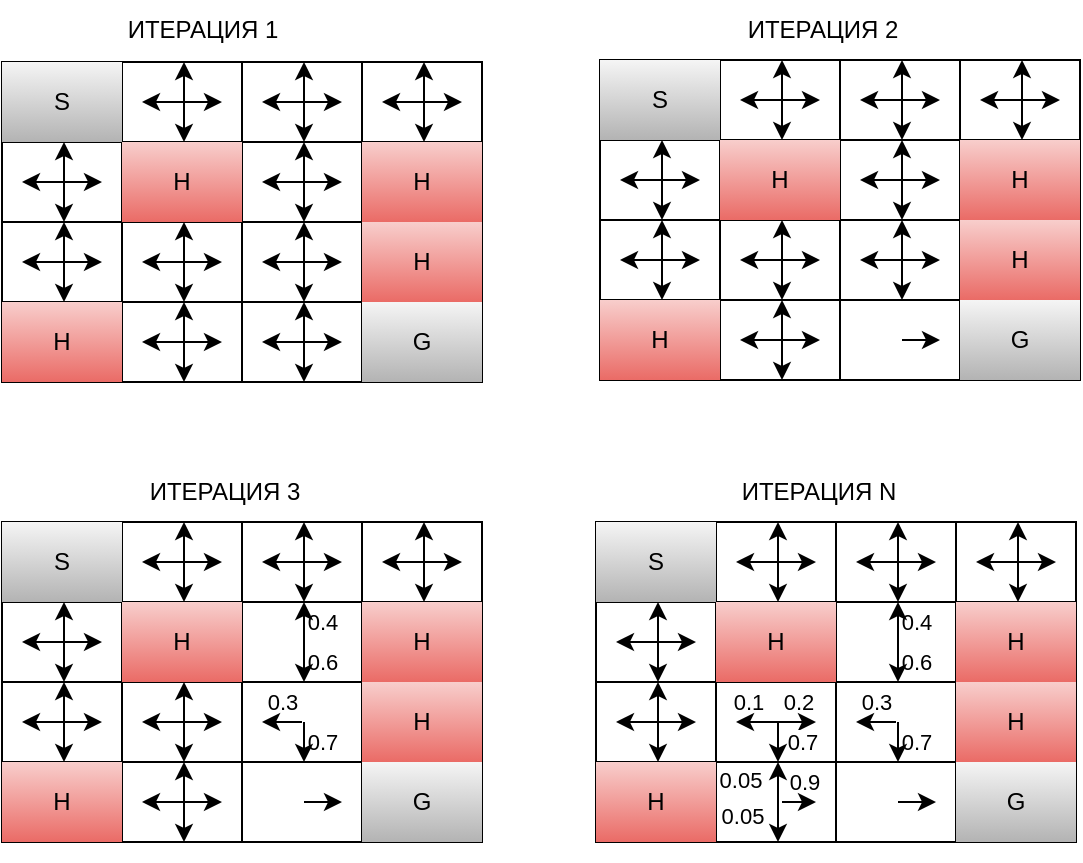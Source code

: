 <mxfile version="20.8.20" type="device"><diagram name="Страница-1" id="Ys_QMvTh0qUOgpobJpsL"><mxGraphModel dx="1050" dy="580" grid="1" gridSize="10" guides="1" tooltips="1" connect="1" arrows="1" fold="1" page="1" pageScale="1" pageWidth="827" pageHeight="1169" math="0" shadow="0"><root><mxCell id="0"/><mxCell id="1" parent="0"/><mxCell id="lRWbVDhK3gsA14diEViZ-121" value="" style="shape=table;startSize=0;container=1;collapsible=0;childLayout=tableLayout;" parent="1" vertex="1"><mxGeometry x="100" y="50" width="240" height="160" as="geometry"/></mxCell><mxCell id="lRWbVDhK3gsA14diEViZ-122" value="" style="shape=tableRow;horizontal=0;startSize=0;swimlaneHead=0;swimlaneBody=0;strokeColor=inherit;top=0;left=0;bottom=0;right=0;collapsible=0;dropTarget=0;fillColor=none;points=[[0,0.5],[1,0.5]];portConstraint=eastwest;" parent="lRWbVDhK3gsA14diEViZ-121" vertex="1"><mxGeometry width="240" height="40" as="geometry"/></mxCell><mxCell id="lRWbVDhK3gsA14diEViZ-123" value="S" style="shape=partialRectangle;html=1;whiteSpace=wrap;connectable=0;strokeColor=#666666;overflow=hidden;fillColor=#f5f5f5;top=0;left=0;bottom=0;right=0;pointerEvents=1;gradientColor=#b3b3b3;" parent="lRWbVDhK3gsA14diEViZ-122" vertex="1"><mxGeometry width="60" height="40" as="geometry"><mxRectangle width="60" height="40" as="alternateBounds"/></mxGeometry></mxCell><mxCell id="lRWbVDhK3gsA14diEViZ-124" value="" style="shape=partialRectangle;html=1;whiteSpace=wrap;connectable=0;strokeColor=inherit;overflow=hidden;fillColor=none;top=0;left=0;bottom=0;right=0;pointerEvents=1;" parent="lRWbVDhK3gsA14diEViZ-122" vertex="1"><mxGeometry x="60" width="60" height="40" as="geometry"><mxRectangle width="60" height="40" as="alternateBounds"/></mxGeometry></mxCell><mxCell id="lRWbVDhK3gsA14diEViZ-125" value="" style="shape=partialRectangle;html=1;whiteSpace=wrap;connectable=0;strokeColor=inherit;overflow=hidden;fillColor=none;top=0;left=0;bottom=0;right=0;pointerEvents=1;" parent="lRWbVDhK3gsA14diEViZ-122" vertex="1"><mxGeometry x="120" width="60" height="40" as="geometry"><mxRectangle width="60" height="40" as="alternateBounds"/></mxGeometry></mxCell><mxCell id="lRWbVDhK3gsA14diEViZ-126" value="" style="shape=partialRectangle;html=1;whiteSpace=wrap;connectable=0;strokeColor=inherit;overflow=hidden;fillColor=none;top=0;left=0;bottom=0;right=0;pointerEvents=1;" parent="lRWbVDhK3gsA14diEViZ-122" vertex="1"><mxGeometry x="180" width="60" height="40" as="geometry"><mxRectangle width="60" height="40" as="alternateBounds"/></mxGeometry></mxCell><mxCell id="lRWbVDhK3gsA14diEViZ-127" value="" style="shape=tableRow;horizontal=0;startSize=0;swimlaneHead=0;swimlaneBody=0;strokeColor=inherit;top=0;left=0;bottom=0;right=0;collapsible=0;dropTarget=0;fillColor=none;points=[[0,0.5],[1,0.5]];portConstraint=eastwest;" parent="lRWbVDhK3gsA14diEViZ-121" vertex="1"><mxGeometry y="40" width="240" height="40" as="geometry"/></mxCell><mxCell id="lRWbVDhK3gsA14diEViZ-128" value="" style="shape=partialRectangle;html=1;whiteSpace=wrap;connectable=0;strokeColor=inherit;overflow=hidden;fillColor=none;top=0;left=0;bottom=0;right=0;pointerEvents=1;" parent="lRWbVDhK3gsA14diEViZ-127" vertex="1"><mxGeometry width="60" height="40" as="geometry"><mxRectangle width="60" height="40" as="alternateBounds"/></mxGeometry></mxCell><mxCell id="lRWbVDhK3gsA14diEViZ-129" value="H" style="shape=partialRectangle;html=1;whiteSpace=wrap;connectable=0;strokeColor=#b85450;overflow=hidden;fillColor=#f8cecc;top=0;left=0;bottom=0;right=0;pointerEvents=1;gradientColor=#ea6b66;" parent="lRWbVDhK3gsA14diEViZ-127" vertex="1"><mxGeometry x="60" width="60" height="40" as="geometry"><mxRectangle width="60" height="40" as="alternateBounds"/></mxGeometry></mxCell><mxCell id="lRWbVDhK3gsA14diEViZ-130" value="" style="shape=partialRectangle;html=1;whiteSpace=wrap;connectable=0;strokeColor=inherit;overflow=hidden;fillColor=none;top=0;left=0;bottom=0;right=0;pointerEvents=1;" parent="lRWbVDhK3gsA14diEViZ-127" vertex="1"><mxGeometry x="120" width="60" height="40" as="geometry"><mxRectangle width="60" height="40" as="alternateBounds"/></mxGeometry></mxCell><mxCell id="lRWbVDhK3gsA14diEViZ-131" value="H" style="shape=partialRectangle;html=1;whiteSpace=wrap;connectable=0;strokeColor=#b85450;overflow=hidden;fillColor=#f8cecc;top=0;left=0;bottom=0;right=0;pointerEvents=1;gradientColor=#ea6b66;" parent="lRWbVDhK3gsA14diEViZ-127" vertex="1"><mxGeometry x="180" width="60" height="40" as="geometry"><mxRectangle width="60" height="40" as="alternateBounds"/></mxGeometry></mxCell><mxCell id="lRWbVDhK3gsA14diEViZ-132" value="" style="shape=tableRow;horizontal=0;startSize=0;swimlaneHead=0;swimlaneBody=0;strokeColor=inherit;top=0;left=0;bottom=0;right=0;collapsible=0;dropTarget=0;fillColor=none;points=[[0,0.5],[1,0.5]];portConstraint=eastwest;" parent="lRWbVDhK3gsA14diEViZ-121" vertex="1"><mxGeometry y="80" width="240" height="40" as="geometry"/></mxCell><mxCell id="lRWbVDhK3gsA14diEViZ-133" value="" style="shape=partialRectangle;html=1;whiteSpace=wrap;connectable=0;strokeColor=inherit;overflow=hidden;fillColor=none;top=0;left=0;bottom=0;right=0;pointerEvents=1;" parent="lRWbVDhK3gsA14diEViZ-132" vertex="1"><mxGeometry width="60" height="40" as="geometry"><mxRectangle width="60" height="40" as="alternateBounds"/></mxGeometry></mxCell><mxCell id="lRWbVDhK3gsA14diEViZ-134" value="" style="shape=partialRectangle;html=1;whiteSpace=wrap;connectable=0;strokeColor=inherit;overflow=hidden;fillColor=none;top=0;left=0;bottom=0;right=0;pointerEvents=1;" parent="lRWbVDhK3gsA14diEViZ-132" vertex="1"><mxGeometry x="60" width="60" height="40" as="geometry"><mxRectangle width="60" height="40" as="alternateBounds"/></mxGeometry></mxCell><mxCell id="lRWbVDhK3gsA14diEViZ-135" value="" style="shape=partialRectangle;html=1;whiteSpace=wrap;connectable=0;strokeColor=inherit;overflow=hidden;fillColor=none;top=0;left=0;bottom=0;right=0;pointerEvents=1;" parent="lRWbVDhK3gsA14diEViZ-132" vertex="1"><mxGeometry x="120" width="60" height="40" as="geometry"><mxRectangle width="60" height="40" as="alternateBounds"/></mxGeometry></mxCell><mxCell id="lRWbVDhK3gsA14diEViZ-136" value="H" style="shape=partialRectangle;html=1;whiteSpace=wrap;connectable=0;strokeColor=#b85450;overflow=hidden;fillColor=#f8cecc;top=0;left=0;bottom=0;right=0;pointerEvents=1;gradientColor=#ea6b66;" parent="lRWbVDhK3gsA14diEViZ-132" vertex="1"><mxGeometry x="180" width="60" height="40" as="geometry"><mxRectangle width="60" height="40" as="alternateBounds"/></mxGeometry></mxCell><mxCell id="lRWbVDhK3gsA14diEViZ-137" value="" style="shape=tableRow;horizontal=0;startSize=0;swimlaneHead=0;swimlaneBody=0;strokeColor=inherit;top=0;left=0;bottom=0;right=0;collapsible=0;dropTarget=0;fillColor=none;points=[[0,0.5],[1,0.5]];portConstraint=eastwest;" parent="lRWbVDhK3gsA14diEViZ-121" vertex="1"><mxGeometry y="120" width="240" height="40" as="geometry"/></mxCell><mxCell id="lRWbVDhK3gsA14diEViZ-138" value="H" style="shape=partialRectangle;html=1;whiteSpace=wrap;connectable=0;strokeColor=#b85450;overflow=hidden;fillColor=#f8cecc;top=0;left=0;bottom=0;right=0;pointerEvents=1;gradientColor=#ea6b66;" parent="lRWbVDhK3gsA14diEViZ-137" vertex="1"><mxGeometry width="60" height="40" as="geometry"><mxRectangle width="60" height="40" as="alternateBounds"/></mxGeometry></mxCell><mxCell id="lRWbVDhK3gsA14diEViZ-139" value="" style="shape=partialRectangle;html=1;whiteSpace=wrap;connectable=0;strokeColor=inherit;overflow=hidden;fillColor=none;top=0;left=0;bottom=0;right=0;pointerEvents=1;" parent="lRWbVDhK3gsA14diEViZ-137" vertex="1"><mxGeometry x="60" width="60" height="40" as="geometry"><mxRectangle width="60" height="40" as="alternateBounds"/></mxGeometry></mxCell><mxCell id="lRWbVDhK3gsA14diEViZ-140" value="" style="shape=partialRectangle;html=1;whiteSpace=wrap;connectable=0;strokeColor=inherit;overflow=hidden;fillColor=none;top=0;left=0;bottom=0;right=0;pointerEvents=1;" parent="lRWbVDhK3gsA14diEViZ-137" vertex="1"><mxGeometry x="120" width="60" height="40" as="geometry"><mxRectangle width="60" height="40" as="alternateBounds"/></mxGeometry></mxCell><mxCell id="lRWbVDhK3gsA14diEViZ-141" value="G" style="shape=partialRectangle;html=1;whiteSpace=wrap;connectable=0;strokeColor=#666666;overflow=hidden;fillColor=#f5f5f5;top=0;left=0;bottom=0;right=0;pointerEvents=1;gradientColor=#b3b3b3;" parent="lRWbVDhK3gsA14diEViZ-137" vertex="1"><mxGeometry x="180" width="60" height="40" as="geometry"><mxRectangle width="60" height="40" as="alternateBounds"/></mxGeometry></mxCell><mxCell id="lRWbVDhK3gsA14diEViZ-144" value="" style="group" parent="1" vertex="1" connectable="0"><mxGeometry x="170" y="50" width="40" height="40" as="geometry"/></mxCell><mxCell id="lRWbVDhK3gsA14diEViZ-142" value="" style="endArrow=classic;startArrow=classic;html=1;rounded=0;" parent="lRWbVDhK3gsA14diEViZ-144" edge="1"><mxGeometry width="50" height="50" relative="1" as="geometry"><mxPoint x="40" y="20" as="sourcePoint"/><mxPoint y="20" as="targetPoint"/></mxGeometry></mxCell><mxCell id="lRWbVDhK3gsA14diEViZ-143" value="" style="endArrow=classic;startArrow=classic;html=1;rounded=0;" parent="lRWbVDhK3gsA14diEViZ-144" edge="1"><mxGeometry width="50" height="50" relative="1" as="geometry"><mxPoint x="21" y="40" as="sourcePoint"/><mxPoint x="21" as="targetPoint"/></mxGeometry></mxCell><mxCell id="lRWbVDhK3gsA14diEViZ-145" value="" style="group" parent="1" vertex="1" connectable="0"><mxGeometry x="230" y="50" width="40" height="40" as="geometry"/></mxCell><mxCell id="lRWbVDhK3gsA14diEViZ-146" value="" style="endArrow=classic;startArrow=classic;html=1;rounded=0;" parent="lRWbVDhK3gsA14diEViZ-145" edge="1"><mxGeometry width="50" height="50" relative="1" as="geometry"><mxPoint x="40" y="20" as="sourcePoint"/><mxPoint y="20" as="targetPoint"/></mxGeometry></mxCell><mxCell id="lRWbVDhK3gsA14diEViZ-147" value="" style="endArrow=classic;startArrow=classic;html=1;rounded=0;" parent="lRWbVDhK3gsA14diEViZ-145" edge="1"><mxGeometry width="50" height="50" relative="1" as="geometry"><mxPoint x="21" y="40" as="sourcePoint"/><mxPoint x="21" as="targetPoint"/></mxGeometry></mxCell><mxCell id="lRWbVDhK3gsA14diEViZ-148" value="" style="group" parent="1" vertex="1" connectable="0"><mxGeometry x="290" y="50" width="40" height="40" as="geometry"/></mxCell><mxCell id="lRWbVDhK3gsA14diEViZ-149" value="" style="endArrow=classic;startArrow=classic;html=1;rounded=0;" parent="lRWbVDhK3gsA14diEViZ-148" edge="1"><mxGeometry width="50" height="50" relative="1" as="geometry"><mxPoint x="40" y="20" as="sourcePoint"/><mxPoint y="20" as="targetPoint"/></mxGeometry></mxCell><mxCell id="lRWbVDhK3gsA14diEViZ-150" value="" style="endArrow=classic;startArrow=classic;html=1;rounded=0;" parent="lRWbVDhK3gsA14diEViZ-148" edge="1"><mxGeometry width="50" height="50" relative="1" as="geometry"><mxPoint x="21" y="40" as="sourcePoint"/><mxPoint x="21" as="targetPoint"/></mxGeometry></mxCell><mxCell id="lRWbVDhK3gsA14diEViZ-151" value="" style="group" parent="1" vertex="1" connectable="0"><mxGeometry x="230" y="90" width="40" height="40" as="geometry"/></mxCell><mxCell id="lRWbVDhK3gsA14diEViZ-152" value="" style="endArrow=classic;startArrow=classic;html=1;rounded=0;" parent="lRWbVDhK3gsA14diEViZ-151" edge="1"><mxGeometry width="50" height="50" relative="1" as="geometry"><mxPoint x="40" y="20" as="sourcePoint"/><mxPoint y="20" as="targetPoint"/></mxGeometry></mxCell><mxCell id="lRWbVDhK3gsA14diEViZ-153" value="" style="endArrow=classic;startArrow=classic;html=1;rounded=0;" parent="lRWbVDhK3gsA14diEViZ-151" edge="1"><mxGeometry width="50" height="50" relative="1" as="geometry"><mxPoint x="21" y="40" as="sourcePoint"/><mxPoint x="21" as="targetPoint"/></mxGeometry></mxCell><mxCell id="lRWbVDhK3gsA14diEViZ-154" value="" style="group" parent="1" vertex="1" connectable="0"><mxGeometry x="230" y="130" width="40" height="40" as="geometry"/></mxCell><mxCell id="lRWbVDhK3gsA14diEViZ-155" value="" style="endArrow=classic;startArrow=classic;html=1;rounded=0;" parent="lRWbVDhK3gsA14diEViZ-154" edge="1"><mxGeometry width="50" height="50" relative="1" as="geometry"><mxPoint x="40" y="20" as="sourcePoint"/><mxPoint y="20" as="targetPoint"/></mxGeometry></mxCell><mxCell id="lRWbVDhK3gsA14diEViZ-156" value="" style="endArrow=classic;startArrow=classic;html=1;rounded=0;" parent="lRWbVDhK3gsA14diEViZ-154" edge="1"><mxGeometry width="50" height="50" relative="1" as="geometry"><mxPoint x="21" y="40" as="sourcePoint"/><mxPoint x="21" as="targetPoint"/></mxGeometry></mxCell><mxCell id="lRWbVDhK3gsA14diEViZ-157" value="" style="group" parent="1" vertex="1" connectable="0"><mxGeometry x="170" y="130" width="40" height="40" as="geometry"/></mxCell><mxCell id="lRWbVDhK3gsA14diEViZ-158" value="" style="endArrow=classic;startArrow=classic;html=1;rounded=0;" parent="lRWbVDhK3gsA14diEViZ-157" edge="1"><mxGeometry width="50" height="50" relative="1" as="geometry"><mxPoint x="40" y="20" as="sourcePoint"/><mxPoint y="20" as="targetPoint"/></mxGeometry></mxCell><mxCell id="lRWbVDhK3gsA14diEViZ-159" value="" style="endArrow=classic;startArrow=classic;html=1;rounded=0;" parent="lRWbVDhK3gsA14diEViZ-157" edge="1"><mxGeometry width="50" height="50" relative="1" as="geometry"><mxPoint x="21" y="40" as="sourcePoint"/><mxPoint x="21" as="targetPoint"/></mxGeometry></mxCell><mxCell id="lRWbVDhK3gsA14diEViZ-160" value="" style="group" parent="1" vertex="1" connectable="0"><mxGeometry x="110" y="90" width="40" height="40" as="geometry"/></mxCell><mxCell id="lRWbVDhK3gsA14diEViZ-161" value="" style="endArrow=classic;startArrow=classic;html=1;rounded=0;" parent="lRWbVDhK3gsA14diEViZ-160" edge="1"><mxGeometry width="50" height="50" relative="1" as="geometry"><mxPoint x="40" y="20" as="sourcePoint"/><mxPoint y="20" as="targetPoint"/></mxGeometry></mxCell><mxCell id="lRWbVDhK3gsA14diEViZ-162" value="" style="endArrow=classic;startArrow=classic;html=1;rounded=0;" parent="lRWbVDhK3gsA14diEViZ-160" edge="1"><mxGeometry width="50" height="50" relative="1" as="geometry"><mxPoint x="21" y="40" as="sourcePoint"/><mxPoint x="21" as="targetPoint"/></mxGeometry></mxCell><mxCell id="lRWbVDhK3gsA14diEViZ-163" value="" style="group" parent="1" vertex="1" connectable="0"><mxGeometry x="110" y="130" width="40" height="40" as="geometry"/></mxCell><mxCell id="lRWbVDhK3gsA14diEViZ-164" value="" style="endArrow=classic;startArrow=classic;html=1;rounded=0;" parent="lRWbVDhK3gsA14diEViZ-163" edge="1"><mxGeometry width="50" height="50" relative="1" as="geometry"><mxPoint x="40" y="20" as="sourcePoint"/><mxPoint y="20" as="targetPoint"/></mxGeometry></mxCell><mxCell id="lRWbVDhK3gsA14diEViZ-165" value="" style="endArrow=classic;startArrow=classic;html=1;rounded=0;" parent="lRWbVDhK3gsA14diEViZ-163" edge="1"><mxGeometry width="50" height="50" relative="1" as="geometry"><mxPoint x="21" y="40" as="sourcePoint"/><mxPoint x="21" as="targetPoint"/></mxGeometry></mxCell><mxCell id="lRWbVDhK3gsA14diEViZ-166" value="" style="group" parent="1" vertex="1" connectable="0"><mxGeometry x="170" y="170" width="40" height="40" as="geometry"/></mxCell><mxCell id="lRWbVDhK3gsA14diEViZ-167" value="" style="endArrow=classic;startArrow=classic;html=1;rounded=0;" parent="lRWbVDhK3gsA14diEViZ-166" edge="1"><mxGeometry width="50" height="50" relative="1" as="geometry"><mxPoint x="40" y="20" as="sourcePoint"/><mxPoint y="20" as="targetPoint"/></mxGeometry></mxCell><mxCell id="lRWbVDhK3gsA14diEViZ-168" value="" style="endArrow=classic;startArrow=classic;html=1;rounded=0;" parent="lRWbVDhK3gsA14diEViZ-166" edge="1"><mxGeometry width="50" height="50" relative="1" as="geometry"><mxPoint x="21" y="40" as="sourcePoint"/><mxPoint x="21" as="targetPoint"/></mxGeometry></mxCell><mxCell id="lRWbVDhK3gsA14diEViZ-169" value="" style="group" parent="1" vertex="1" connectable="0"><mxGeometry x="230" y="170" width="40" height="40" as="geometry"/></mxCell><mxCell id="lRWbVDhK3gsA14diEViZ-170" value="" style="endArrow=classic;startArrow=classic;html=1;rounded=0;" parent="lRWbVDhK3gsA14diEViZ-169" edge="1"><mxGeometry width="50" height="50" relative="1" as="geometry"><mxPoint x="40" y="20" as="sourcePoint"/><mxPoint y="20" as="targetPoint"/></mxGeometry></mxCell><mxCell id="lRWbVDhK3gsA14diEViZ-171" value="" style="endArrow=classic;startArrow=classic;html=1;rounded=0;" parent="lRWbVDhK3gsA14diEViZ-169" edge="1"><mxGeometry width="50" height="50" relative="1" as="geometry"><mxPoint x="21" y="40" as="sourcePoint"/><mxPoint x="21" as="targetPoint"/></mxGeometry></mxCell><mxCell id="lRWbVDhK3gsA14diEViZ-172" value="" style="shape=table;startSize=0;container=1;collapsible=0;childLayout=tableLayout;" parent="1" vertex="1"><mxGeometry x="399" y="49" width="240" height="160" as="geometry"/></mxCell><mxCell id="lRWbVDhK3gsA14diEViZ-173" value="" style="shape=tableRow;horizontal=0;startSize=0;swimlaneHead=0;swimlaneBody=0;strokeColor=inherit;top=0;left=0;bottom=0;right=0;collapsible=0;dropTarget=0;fillColor=none;points=[[0,0.5],[1,0.5]];portConstraint=eastwest;" parent="lRWbVDhK3gsA14diEViZ-172" vertex="1"><mxGeometry width="240" height="40" as="geometry"/></mxCell><mxCell id="lRWbVDhK3gsA14diEViZ-174" value="S" style="shape=partialRectangle;html=1;whiteSpace=wrap;connectable=0;strokeColor=#666666;overflow=hidden;fillColor=#f5f5f5;top=0;left=0;bottom=0;right=0;pointerEvents=1;gradientColor=#b3b3b3;" parent="lRWbVDhK3gsA14diEViZ-173" vertex="1"><mxGeometry width="60" height="40" as="geometry"><mxRectangle width="60" height="40" as="alternateBounds"/></mxGeometry></mxCell><mxCell id="lRWbVDhK3gsA14diEViZ-175" value="" style="shape=partialRectangle;html=1;whiteSpace=wrap;connectable=0;strokeColor=inherit;overflow=hidden;fillColor=none;top=0;left=0;bottom=0;right=0;pointerEvents=1;" parent="lRWbVDhK3gsA14diEViZ-173" vertex="1"><mxGeometry x="60" width="60" height="40" as="geometry"><mxRectangle width="60" height="40" as="alternateBounds"/></mxGeometry></mxCell><mxCell id="lRWbVDhK3gsA14diEViZ-176" value="" style="shape=partialRectangle;html=1;whiteSpace=wrap;connectable=0;strokeColor=inherit;overflow=hidden;fillColor=none;top=0;left=0;bottom=0;right=0;pointerEvents=1;" parent="lRWbVDhK3gsA14diEViZ-173" vertex="1"><mxGeometry x="120" width="60" height="40" as="geometry"><mxRectangle width="60" height="40" as="alternateBounds"/></mxGeometry></mxCell><mxCell id="lRWbVDhK3gsA14diEViZ-177" value="" style="shape=partialRectangle;html=1;whiteSpace=wrap;connectable=0;strokeColor=inherit;overflow=hidden;fillColor=none;top=0;left=0;bottom=0;right=0;pointerEvents=1;" parent="lRWbVDhK3gsA14diEViZ-173" vertex="1"><mxGeometry x="180" width="60" height="40" as="geometry"><mxRectangle width="60" height="40" as="alternateBounds"/></mxGeometry></mxCell><mxCell id="lRWbVDhK3gsA14diEViZ-178" value="" style="shape=tableRow;horizontal=0;startSize=0;swimlaneHead=0;swimlaneBody=0;strokeColor=inherit;top=0;left=0;bottom=0;right=0;collapsible=0;dropTarget=0;fillColor=none;points=[[0,0.5],[1,0.5]];portConstraint=eastwest;" parent="lRWbVDhK3gsA14diEViZ-172" vertex="1"><mxGeometry y="40" width="240" height="40" as="geometry"/></mxCell><mxCell id="lRWbVDhK3gsA14diEViZ-179" value="" style="shape=partialRectangle;html=1;whiteSpace=wrap;connectable=0;strokeColor=inherit;overflow=hidden;fillColor=none;top=0;left=0;bottom=0;right=0;pointerEvents=1;" parent="lRWbVDhK3gsA14diEViZ-178" vertex="1"><mxGeometry width="60" height="40" as="geometry"><mxRectangle width="60" height="40" as="alternateBounds"/></mxGeometry></mxCell><mxCell id="lRWbVDhK3gsA14diEViZ-180" value="H" style="shape=partialRectangle;html=1;whiteSpace=wrap;connectable=0;strokeColor=#b85450;overflow=hidden;fillColor=#f8cecc;top=0;left=0;bottom=0;right=0;pointerEvents=1;gradientColor=#ea6b66;" parent="lRWbVDhK3gsA14diEViZ-178" vertex="1"><mxGeometry x="60" width="60" height="40" as="geometry"><mxRectangle width="60" height="40" as="alternateBounds"/></mxGeometry></mxCell><mxCell id="lRWbVDhK3gsA14diEViZ-181" value="" style="shape=partialRectangle;html=1;whiteSpace=wrap;connectable=0;strokeColor=inherit;overflow=hidden;fillColor=none;top=0;left=0;bottom=0;right=0;pointerEvents=1;" parent="lRWbVDhK3gsA14diEViZ-178" vertex="1"><mxGeometry x="120" width="60" height="40" as="geometry"><mxRectangle width="60" height="40" as="alternateBounds"/></mxGeometry></mxCell><mxCell id="lRWbVDhK3gsA14diEViZ-182" value="H" style="shape=partialRectangle;html=1;whiteSpace=wrap;connectable=0;strokeColor=#b85450;overflow=hidden;fillColor=#f8cecc;top=0;left=0;bottom=0;right=0;pointerEvents=1;gradientColor=#ea6b66;" parent="lRWbVDhK3gsA14diEViZ-178" vertex="1"><mxGeometry x="180" width="60" height="40" as="geometry"><mxRectangle width="60" height="40" as="alternateBounds"/></mxGeometry></mxCell><mxCell id="lRWbVDhK3gsA14diEViZ-183" value="" style="shape=tableRow;horizontal=0;startSize=0;swimlaneHead=0;swimlaneBody=0;strokeColor=inherit;top=0;left=0;bottom=0;right=0;collapsible=0;dropTarget=0;fillColor=none;points=[[0,0.5],[1,0.5]];portConstraint=eastwest;" parent="lRWbVDhK3gsA14diEViZ-172" vertex="1"><mxGeometry y="80" width="240" height="40" as="geometry"/></mxCell><mxCell id="lRWbVDhK3gsA14diEViZ-184" value="" style="shape=partialRectangle;html=1;whiteSpace=wrap;connectable=0;strokeColor=inherit;overflow=hidden;fillColor=none;top=0;left=0;bottom=0;right=0;pointerEvents=1;" parent="lRWbVDhK3gsA14diEViZ-183" vertex="1"><mxGeometry width="60" height="40" as="geometry"><mxRectangle width="60" height="40" as="alternateBounds"/></mxGeometry></mxCell><mxCell id="lRWbVDhK3gsA14diEViZ-185" value="" style="shape=partialRectangle;html=1;whiteSpace=wrap;connectable=0;strokeColor=inherit;overflow=hidden;fillColor=none;top=0;left=0;bottom=0;right=0;pointerEvents=1;" parent="lRWbVDhK3gsA14diEViZ-183" vertex="1"><mxGeometry x="60" width="60" height="40" as="geometry"><mxRectangle width="60" height="40" as="alternateBounds"/></mxGeometry></mxCell><mxCell id="lRWbVDhK3gsA14diEViZ-186" value="" style="shape=partialRectangle;html=1;whiteSpace=wrap;connectable=0;strokeColor=inherit;overflow=hidden;fillColor=none;top=0;left=0;bottom=0;right=0;pointerEvents=1;" parent="lRWbVDhK3gsA14diEViZ-183" vertex="1"><mxGeometry x="120" width="60" height="40" as="geometry"><mxRectangle width="60" height="40" as="alternateBounds"/></mxGeometry></mxCell><mxCell id="lRWbVDhK3gsA14diEViZ-187" value="H" style="shape=partialRectangle;html=1;whiteSpace=wrap;connectable=0;strokeColor=#b85450;overflow=hidden;fillColor=#f8cecc;top=0;left=0;bottom=0;right=0;pointerEvents=1;gradientColor=#ea6b66;" parent="lRWbVDhK3gsA14diEViZ-183" vertex="1"><mxGeometry x="180" width="60" height="40" as="geometry"><mxRectangle width="60" height="40" as="alternateBounds"/></mxGeometry></mxCell><mxCell id="lRWbVDhK3gsA14diEViZ-188" value="" style="shape=tableRow;horizontal=0;startSize=0;swimlaneHead=0;swimlaneBody=0;strokeColor=inherit;top=0;left=0;bottom=0;right=0;collapsible=0;dropTarget=0;fillColor=none;points=[[0,0.5],[1,0.5]];portConstraint=eastwest;" parent="lRWbVDhK3gsA14diEViZ-172" vertex="1"><mxGeometry y="120" width="240" height="40" as="geometry"/></mxCell><mxCell id="lRWbVDhK3gsA14diEViZ-189" value="H" style="shape=partialRectangle;html=1;whiteSpace=wrap;connectable=0;strokeColor=#b85450;overflow=hidden;fillColor=#f8cecc;top=0;left=0;bottom=0;right=0;pointerEvents=1;gradientColor=#ea6b66;" parent="lRWbVDhK3gsA14diEViZ-188" vertex="1"><mxGeometry width="60" height="40" as="geometry"><mxRectangle width="60" height="40" as="alternateBounds"/></mxGeometry></mxCell><mxCell id="lRWbVDhK3gsA14diEViZ-190" value="" style="shape=partialRectangle;html=1;whiteSpace=wrap;connectable=0;strokeColor=inherit;overflow=hidden;fillColor=none;top=0;left=0;bottom=0;right=0;pointerEvents=1;" parent="lRWbVDhK3gsA14diEViZ-188" vertex="1"><mxGeometry x="60" width="60" height="40" as="geometry"><mxRectangle width="60" height="40" as="alternateBounds"/></mxGeometry></mxCell><mxCell id="lRWbVDhK3gsA14diEViZ-191" value="" style="shape=partialRectangle;html=1;whiteSpace=wrap;connectable=0;strokeColor=inherit;overflow=hidden;fillColor=none;top=0;left=0;bottom=0;right=0;pointerEvents=1;" parent="lRWbVDhK3gsA14diEViZ-188" vertex="1"><mxGeometry x="120" width="60" height="40" as="geometry"><mxRectangle width="60" height="40" as="alternateBounds"/></mxGeometry></mxCell><mxCell id="lRWbVDhK3gsA14diEViZ-192" value="G" style="shape=partialRectangle;html=1;whiteSpace=wrap;connectable=0;strokeColor=#666666;overflow=hidden;fillColor=#f5f5f5;top=0;left=0;bottom=0;right=0;pointerEvents=1;gradientColor=#b3b3b3;" parent="lRWbVDhK3gsA14diEViZ-188" vertex="1"><mxGeometry x="180" width="60" height="40" as="geometry"><mxRectangle width="60" height="40" as="alternateBounds"/></mxGeometry></mxCell><mxCell id="lRWbVDhK3gsA14diEViZ-193" value="" style="group" parent="1" vertex="1" connectable="0"><mxGeometry x="469" y="49" width="40" height="40" as="geometry"/></mxCell><mxCell id="lRWbVDhK3gsA14diEViZ-194" value="" style="endArrow=classic;startArrow=classic;html=1;rounded=0;" parent="lRWbVDhK3gsA14diEViZ-193" edge="1"><mxGeometry width="50" height="50" relative="1" as="geometry"><mxPoint x="40" y="20" as="sourcePoint"/><mxPoint y="20" as="targetPoint"/></mxGeometry></mxCell><mxCell id="lRWbVDhK3gsA14diEViZ-195" value="" style="endArrow=classic;startArrow=classic;html=1;rounded=0;" parent="lRWbVDhK3gsA14diEViZ-193" edge="1"><mxGeometry width="50" height="50" relative="1" as="geometry"><mxPoint x="21" y="40" as="sourcePoint"/><mxPoint x="21" as="targetPoint"/></mxGeometry></mxCell><mxCell id="lRWbVDhK3gsA14diEViZ-196" value="" style="group" parent="1" vertex="1" connectable="0"><mxGeometry x="529" y="49" width="40" height="40" as="geometry"/></mxCell><mxCell id="lRWbVDhK3gsA14diEViZ-197" value="" style="endArrow=classic;startArrow=classic;html=1;rounded=0;" parent="lRWbVDhK3gsA14diEViZ-196" edge="1"><mxGeometry width="50" height="50" relative="1" as="geometry"><mxPoint x="40" y="20" as="sourcePoint"/><mxPoint y="20" as="targetPoint"/></mxGeometry></mxCell><mxCell id="lRWbVDhK3gsA14diEViZ-198" value="" style="endArrow=classic;startArrow=classic;html=1;rounded=0;" parent="lRWbVDhK3gsA14diEViZ-196" edge="1"><mxGeometry width="50" height="50" relative="1" as="geometry"><mxPoint x="21" y="40" as="sourcePoint"/><mxPoint x="21" as="targetPoint"/></mxGeometry></mxCell><mxCell id="lRWbVDhK3gsA14diEViZ-199" value="" style="group" parent="1" vertex="1" connectable="0"><mxGeometry x="589" y="49" width="40" height="40" as="geometry"/></mxCell><mxCell id="lRWbVDhK3gsA14diEViZ-200" value="" style="endArrow=classic;startArrow=classic;html=1;rounded=0;" parent="lRWbVDhK3gsA14diEViZ-199" edge="1"><mxGeometry width="50" height="50" relative="1" as="geometry"><mxPoint x="40" y="20" as="sourcePoint"/><mxPoint y="20" as="targetPoint"/></mxGeometry></mxCell><mxCell id="lRWbVDhK3gsA14diEViZ-201" value="" style="endArrow=classic;startArrow=classic;html=1;rounded=0;" parent="lRWbVDhK3gsA14diEViZ-199" edge="1"><mxGeometry width="50" height="50" relative="1" as="geometry"><mxPoint x="21" y="40" as="sourcePoint"/><mxPoint x="21" as="targetPoint"/></mxGeometry></mxCell><mxCell id="lRWbVDhK3gsA14diEViZ-202" value="" style="group" parent="1" vertex="1" connectable="0"><mxGeometry x="529" y="89" width="40" height="40" as="geometry"/></mxCell><mxCell id="lRWbVDhK3gsA14diEViZ-203" value="" style="endArrow=classic;startArrow=classic;html=1;rounded=0;" parent="lRWbVDhK3gsA14diEViZ-202" edge="1"><mxGeometry width="50" height="50" relative="1" as="geometry"><mxPoint x="40" y="20" as="sourcePoint"/><mxPoint y="20" as="targetPoint"/></mxGeometry></mxCell><mxCell id="lRWbVDhK3gsA14diEViZ-204" value="" style="endArrow=classic;startArrow=classic;html=1;rounded=0;" parent="lRWbVDhK3gsA14diEViZ-202" edge="1"><mxGeometry width="50" height="50" relative="1" as="geometry"><mxPoint x="21" y="40" as="sourcePoint"/><mxPoint x="21" as="targetPoint"/></mxGeometry></mxCell><mxCell id="lRWbVDhK3gsA14diEViZ-205" value="" style="group" parent="1" vertex="1" connectable="0"><mxGeometry x="529" y="129" width="40" height="40" as="geometry"/></mxCell><mxCell id="lRWbVDhK3gsA14diEViZ-206" value="" style="endArrow=classic;startArrow=classic;html=1;rounded=0;" parent="lRWbVDhK3gsA14diEViZ-205" edge="1"><mxGeometry width="50" height="50" relative="1" as="geometry"><mxPoint x="40" y="20" as="sourcePoint"/><mxPoint y="20" as="targetPoint"/></mxGeometry></mxCell><mxCell id="lRWbVDhK3gsA14diEViZ-207" value="" style="endArrow=classic;startArrow=classic;html=1;rounded=0;" parent="lRWbVDhK3gsA14diEViZ-205" edge="1"><mxGeometry width="50" height="50" relative="1" as="geometry"><mxPoint x="21" y="40" as="sourcePoint"/><mxPoint x="21" as="targetPoint"/></mxGeometry></mxCell><mxCell id="lRWbVDhK3gsA14diEViZ-208" value="" style="group" parent="1" vertex="1" connectable="0"><mxGeometry x="469" y="129" width="40" height="40" as="geometry"/></mxCell><mxCell id="lRWbVDhK3gsA14diEViZ-209" value="" style="endArrow=classic;startArrow=classic;html=1;rounded=0;" parent="lRWbVDhK3gsA14diEViZ-208" edge="1"><mxGeometry width="50" height="50" relative="1" as="geometry"><mxPoint x="40" y="20" as="sourcePoint"/><mxPoint y="20" as="targetPoint"/></mxGeometry></mxCell><mxCell id="lRWbVDhK3gsA14diEViZ-210" value="" style="endArrow=classic;startArrow=classic;html=1;rounded=0;" parent="lRWbVDhK3gsA14diEViZ-208" edge="1"><mxGeometry width="50" height="50" relative="1" as="geometry"><mxPoint x="21" y="40" as="sourcePoint"/><mxPoint x="21" as="targetPoint"/></mxGeometry></mxCell><mxCell id="lRWbVDhK3gsA14diEViZ-211" value="" style="group" parent="1" vertex="1" connectable="0"><mxGeometry x="409" y="89" width="40" height="40" as="geometry"/></mxCell><mxCell id="lRWbVDhK3gsA14diEViZ-212" value="" style="endArrow=classic;startArrow=classic;html=1;rounded=0;" parent="lRWbVDhK3gsA14diEViZ-211" edge="1"><mxGeometry width="50" height="50" relative="1" as="geometry"><mxPoint x="40" y="20" as="sourcePoint"/><mxPoint y="20" as="targetPoint"/></mxGeometry></mxCell><mxCell id="lRWbVDhK3gsA14diEViZ-213" value="" style="endArrow=classic;startArrow=classic;html=1;rounded=0;" parent="lRWbVDhK3gsA14diEViZ-211" edge="1"><mxGeometry width="50" height="50" relative="1" as="geometry"><mxPoint x="21" y="40" as="sourcePoint"/><mxPoint x="21" as="targetPoint"/></mxGeometry></mxCell><mxCell id="lRWbVDhK3gsA14diEViZ-214" value="" style="group" parent="1" vertex="1" connectable="0"><mxGeometry x="409" y="129" width="40" height="40" as="geometry"/></mxCell><mxCell id="lRWbVDhK3gsA14diEViZ-215" value="" style="endArrow=classic;startArrow=classic;html=1;rounded=0;" parent="lRWbVDhK3gsA14diEViZ-214" edge="1"><mxGeometry width="50" height="50" relative="1" as="geometry"><mxPoint x="40" y="20" as="sourcePoint"/><mxPoint y="20" as="targetPoint"/></mxGeometry></mxCell><mxCell id="lRWbVDhK3gsA14diEViZ-216" value="" style="endArrow=classic;startArrow=classic;html=1;rounded=0;" parent="lRWbVDhK3gsA14diEViZ-214" edge="1"><mxGeometry width="50" height="50" relative="1" as="geometry"><mxPoint x="21" y="40" as="sourcePoint"/><mxPoint x="21" as="targetPoint"/></mxGeometry></mxCell><mxCell id="lRWbVDhK3gsA14diEViZ-217" value="" style="group" parent="1" vertex="1" connectable="0"><mxGeometry x="469" y="169" width="40" height="40" as="geometry"/></mxCell><mxCell id="lRWbVDhK3gsA14diEViZ-218" value="" style="endArrow=classic;startArrow=classic;html=1;rounded=0;" parent="lRWbVDhK3gsA14diEViZ-217" edge="1"><mxGeometry width="50" height="50" relative="1" as="geometry"><mxPoint x="40" y="20" as="sourcePoint"/><mxPoint y="20" as="targetPoint"/></mxGeometry></mxCell><mxCell id="lRWbVDhK3gsA14diEViZ-219" value="" style="endArrow=classic;startArrow=classic;html=1;rounded=0;" parent="lRWbVDhK3gsA14diEViZ-217" edge="1"><mxGeometry width="50" height="50" relative="1" as="geometry"><mxPoint x="21" y="40" as="sourcePoint"/><mxPoint x="21" as="targetPoint"/></mxGeometry></mxCell><mxCell id="lRWbVDhK3gsA14diEViZ-223" value="ИТЕРАЦИЯ 1" style="text;html=1;align=center;verticalAlign=middle;resizable=0;points=[];autosize=1;strokeColor=none;fillColor=none;" parent="1" vertex="1"><mxGeometry x="150" y="19" width="100" height="30" as="geometry"/></mxCell><mxCell id="lRWbVDhK3gsA14diEViZ-225" value="ИТЕРАЦИЯ 2" style="text;html=1;align=center;verticalAlign=middle;resizable=0;points=[];autosize=1;strokeColor=none;fillColor=none;" parent="1" vertex="1"><mxGeometry x="460" y="19" width="100" height="30" as="geometry"/></mxCell><mxCell id="lRWbVDhK3gsA14diEViZ-221" value="" style="endArrow=none;startArrow=classic;html=1;rounded=0;endFill=0;" parent="1" edge="1"><mxGeometry width="50" height="50" relative="1" as="geometry"><mxPoint x="569" y="189" as="sourcePoint"/><mxPoint x="550" y="189" as="targetPoint"/></mxGeometry></mxCell><mxCell id="lRWbVDhK3gsA14diEViZ-228" value="" style="shape=table;startSize=0;container=1;collapsible=0;childLayout=tableLayout;" parent="1" vertex="1"><mxGeometry x="100" y="280" width="240" height="160" as="geometry"/></mxCell><mxCell id="lRWbVDhK3gsA14diEViZ-229" value="" style="shape=tableRow;horizontal=0;startSize=0;swimlaneHead=0;swimlaneBody=0;strokeColor=inherit;top=0;left=0;bottom=0;right=0;collapsible=0;dropTarget=0;fillColor=none;points=[[0,0.5],[1,0.5]];portConstraint=eastwest;" parent="lRWbVDhK3gsA14diEViZ-228" vertex="1"><mxGeometry width="240" height="40" as="geometry"/></mxCell><mxCell id="lRWbVDhK3gsA14diEViZ-230" value="S" style="shape=partialRectangle;html=1;whiteSpace=wrap;connectable=0;strokeColor=#666666;overflow=hidden;fillColor=#f5f5f5;top=0;left=0;bottom=0;right=0;pointerEvents=1;gradientColor=#b3b3b3;" parent="lRWbVDhK3gsA14diEViZ-229" vertex="1"><mxGeometry width="60" height="40" as="geometry"><mxRectangle width="60" height="40" as="alternateBounds"/></mxGeometry></mxCell><mxCell id="lRWbVDhK3gsA14diEViZ-231" value="" style="shape=partialRectangle;html=1;whiteSpace=wrap;connectable=0;strokeColor=inherit;overflow=hidden;fillColor=none;top=0;left=0;bottom=0;right=0;pointerEvents=1;" parent="lRWbVDhK3gsA14diEViZ-229" vertex="1"><mxGeometry x="60" width="60" height="40" as="geometry"><mxRectangle width="60" height="40" as="alternateBounds"/></mxGeometry></mxCell><mxCell id="lRWbVDhK3gsA14diEViZ-232" value="" style="shape=partialRectangle;html=1;whiteSpace=wrap;connectable=0;strokeColor=inherit;overflow=hidden;fillColor=none;top=0;left=0;bottom=0;right=0;pointerEvents=1;" parent="lRWbVDhK3gsA14diEViZ-229" vertex="1"><mxGeometry x="120" width="60" height="40" as="geometry"><mxRectangle width="60" height="40" as="alternateBounds"/></mxGeometry></mxCell><mxCell id="lRWbVDhK3gsA14diEViZ-233" value="" style="shape=partialRectangle;html=1;whiteSpace=wrap;connectable=0;strokeColor=inherit;overflow=hidden;fillColor=none;top=0;left=0;bottom=0;right=0;pointerEvents=1;" parent="lRWbVDhK3gsA14diEViZ-229" vertex="1"><mxGeometry x="180" width="60" height="40" as="geometry"><mxRectangle width="60" height="40" as="alternateBounds"/></mxGeometry></mxCell><mxCell id="lRWbVDhK3gsA14diEViZ-234" value="" style="shape=tableRow;horizontal=0;startSize=0;swimlaneHead=0;swimlaneBody=0;strokeColor=inherit;top=0;left=0;bottom=0;right=0;collapsible=0;dropTarget=0;fillColor=none;points=[[0,0.5],[1,0.5]];portConstraint=eastwest;" parent="lRWbVDhK3gsA14diEViZ-228" vertex="1"><mxGeometry y="40" width="240" height="40" as="geometry"/></mxCell><mxCell id="lRWbVDhK3gsA14diEViZ-235" value="" style="shape=partialRectangle;html=1;whiteSpace=wrap;connectable=0;strokeColor=inherit;overflow=hidden;fillColor=none;top=0;left=0;bottom=0;right=0;pointerEvents=1;" parent="lRWbVDhK3gsA14diEViZ-234" vertex="1"><mxGeometry width="60" height="40" as="geometry"><mxRectangle width="60" height="40" as="alternateBounds"/></mxGeometry></mxCell><mxCell id="lRWbVDhK3gsA14diEViZ-236" value="H" style="shape=partialRectangle;html=1;whiteSpace=wrap;connectable=0;strokeColor=#b85450;overflow=hidden;fillColor=#f8cecc;top=0;left=0;bottom=0;right=0;pointerEvents=1;gradientColor=#ea6b66;" parent="lRWbVDhK3gsA14diEViZ-234" vertex="1"><mxGeometry x="60" width="60" height="40" as="geometry"><mxRectangle width="60" height="40" as="alternateBounds"/></mxGeometry></mxCell><mxCell id="lRWbVDhK3gsA14diEViZ-237" value="" style="shape=partialRectangle;html=1;whiteSpace=wrap;connectable=0;strokeColor=inherit;overflow=hidden;fillColor=none;top=0;left=0;bottom=0;right=0;pointerEvents=1;" parent="lRWbVDhK3gsA14diEViZ-234" vertex="1"><mxGeometry x="120" width="60" height="40" as="geometry"><mxRectangle width="60" height="40" as="alternateBounds"/></mxGeometry></mxCell><mxCell id="lRWbVDhK3gsA14diEViZ-238" value="H" style="shape=partialRectangle;html=1;whiteSpace=wrap;connectable=0;strokeColor=#b85450;overflow=hidden;fillColor=#f8cecc;top=0;left=0;bottom=0;right=0;pointerEvents=1;gradientColor=#ea6b66;" parent="lRWbVDhK3gsA14diEViZ-234" vertex="1"><mxGeometry x="180" width="60" height="40" as="geometry"><mxRectangle width="60" height="40" as="alternateBounds"/></mxGeometry></mxCell><mxCell id="lRWbVDhK3gsA14diEViZ-239" value="" style="shape=tableRow;horizontal=0;startSize=0;swimlaneHead=0;swimlaneBody=0;strokeColor=inherit;top=0;left=0;bottom=0;right=0;collapsible=0;dropTarget=0;fillColor=none;points=[[0,0.5],[1,0.5]];portConstraint=eastwest;" parent="lRWbVDhK3gsA14diEViZ-228" vertex="1"><mxGeometry y="80" width="240" height="40" as="geometry"/></mxCell><mxCell id="lRWbVDhK3gsA14diEViZ-240" value="" style="shape=partialRectangle;html=1;whiteSpace=wrap;connectable=0;strokeColor=inherit;overflow=hidden;fillColor=none;top=0;left=0;bottom=0;right=0;pointerEvents=1;" parent="lRWbVDhK3gsA14diEViZ-239" vertex="1"><mxGeometry width="60" height="40" as="geometry"><mxRectangle width="60" height="40" as="alternateBounds"/></mxGeometry></mxCell><mxCell id="lRWbVDhK3gsA14diEViZ-241" value="" style="shape=partialRectangle;html=1;whiteSpace=wrap;connectable=0;strokeColor=inherit;overflow=hidden;fillColor=none;top=0;left=0;bottom=0;right=0;pointerEvents=1;" parent="lRWbVDhK3gsA14diEViZ-239" vertex="1"><mxGeometry x="60" width="60" height="40" as="geometry"><mxRectangle width="60" height="40" as="alternateBounds"/></mxGeometry></mxCell><mxCell id="lRWbVDhK3gsA14diEViZ-242" value="" style="shape=partialRectangle;html=1;whiteSpace=wrap;connectable=0;strokeColor=inherit;overflow=hidden;fillColor=none;top=0;left=0;bottom=0;right=0;pointerEvents=1;" parent="lRWbVDhK3gsA14diEViZ-239" vertex="1"><mxGeometry x="120" width="60" height="40" as="geometry"><mxRectangle width="60" height="40" as="alternateBounds"/></mxGeometry></mxCell><mxCell id="lRWbVDhK3gsA14diEViZ-243" value="H" style="shape=partialRectangle;html=1;whiteSpace=wrap;connectable=0;strokeColor=#b85450;overflow=hidden;fillColor=#f8cecc;top=0;left=0;bottom=0;right=0;pointerEvents=1;gradientColor=#ea6b66;" parent="lRWbVDhK3gsA14diEViZ-239" vertex="1"><mxGeometry x="180" width="60" height="40" as="geometry"><mxRectangle width="60" height="40" as="alternateBounds"/></mxGeometry></mxCell><mxCell id="lRWbVDhK3gsA14diEViZ-244" value="" style="shape=tableRow;horizontal=0;startSize=0;swimlaneHead=0;swimlaneBody=0;strokeColor=inherit;top=0;left=0;bottom=0;right=0;collapsible=0;dropTarget=0;fillColor=none;points=[[0,0.5],[1,0.5]];portConstraint=eastwest;" parent="lRWbVDhK3gsA14diEViZ-228" vertex="1"><mxGeometry y="120" width="240" height="40" as="geometry"/></mxCell><mxCell id="lRWbVDhK3gsA14diEViZ-245" value="H" style="shape=partialRectangle;html=1;whiteSpace=wrap;connectable=0;strokeColor=#b85450;overflow=hidden;fillColor=#f8cecc;top=0;left=0;bottom=0;right=0;pointerEvents=1;gradientColor=#ea6b66;" parent="lRWbVDhK3gsA14diEViZ-244" vertex="1"><mxGeometry width="60" height="40" as="geometry"><mxRectangle width="60" height="40" as="alternateBounds"/></mxGeometry></mxCell><mxCell id="lRWbVDhK3gsA14diEViZ-246" value="" style="shape=partialRectangle;html=1;whiteSpace=wrap;connectable=0;strokeColor=inherit;overflow=hidden;fillColor=none;top=0;left=0;bottom=0;right=0;pointerEvents=1;" parent="lRWbVDhK3gsA14diEViZ-244" vertex="1"><mxGeometry x="60" width="60" height="40" as="geometry"><mxRectangle width="60" height="40" as="alternateBounds"/></mxGeometry></mxCell><mxCell id="lRWbVDhK3gsA14diEViZ-247" value="" style="shape=partialRectangle;html=1;whiteSpace=wrap;connectable=0;strokeColor=inherit;overflow=hidden;fillColor=none;top=0;left=0;bottom=0;right=0;pointerEvents=1;" parent="lRWbVDhK3gsA14diEViZ-244" vertex="1"><mxGeometry x="120" width="60" height="40" as="geometry"><mxRectangle width="60" height="40" as="alternateBounds"/></mxGeometry></mxCell><mxCell id="lRWbVDhK3gsA14diEViZ-248" value="G" style="shape=partialRectangle;html=1;whiteSpace=wrap;connectable=0;strokeColor=#666666;overflow=hidden;fillColor=#f5f5f5;top=0;left=0;bottom=0;right=0;pointerEvents=1;gradientColor=#b3b3b3;" parent="lRWbVDhK3gsA14diEViZ-244" vertex="1"><mxGeometry x="180" width="60" height="40" as="geometry"><mxRectangle width="60" height="40" as="alternateBounds"/></mxGeometry></mxCell><mxCell id="lRWbVDhK3gsA14diEViZ-249" value="" style="group" parent="1" vertex="1" connectable="0"><mxGeometry x="170" y="280" width="40" height="40" as="geometry"/></mxCell><mxCell id="lRWbVDhK3gsA14diEViZ-250" value="" style="endArrow=classic;startArrow=classic;html=1;rounded=0;" parent="lRWbVDhK3gsA14diEViZ-249" edge="1"><mxGeometry width="50" height="50" relative="1" as="geometry"><mxPoint x="40" y="20" as="sourcePoint"/><mxPoint y="20" as="targetPoint"/></mxGeometry></mxCell><mxCell id="lRWbVDhK3gsA14diEViZ-251" value="" style="endArrow=classic;startArrow=classic;html=1;rounded=0;" parent="lRWbVDhK3gsA14diEViZ-249" edge="1"><mxGeometry width="50" height="50" relative="1" as="geometry"><mxPoint x="21" y="40" as="sourcePoint"/><mxPoint x="21" as="targetPoint"/></mxGeometry></mxCell><mxCell id="lRWbVDhK3gsA14diEViZ-252" value="" style="group" parent="1" vertex="1" connectable="0"><mxGeometry x="230" y="280" width="40" height="40" as="geometry"/></mxCell><mxCell id="lRWbVDhK3gsA14diEViZ-253" value="" style="endArrow=classic;startArrow=classic;html=1;rounded=0;" parent="lRWbVDhK3gsA14diEViZ-252" edge="1"><mxGeometry width="50" height="50" relative="1" as="geometry"><mxPoint x="40" y="20" as="sourcePoint"/><mxPoint y="20" as="targetPoint"/></mxGeometry></mxCell><mxCell id="lRWbVDhK3gsA14diEViZ-254" value="" style="endArrow=classic;startArrow=classic;html=1;rounded=0;" parent="lRWbVDhK3gsA14diEViZ-252" edge="1"><mxGeometry width="50" height="50" relative="1" as="geometry"><mxPoint x="21" y="40" as="sourcePoint"/><mxPoint x="21" as="targetPoint"/></mxGeometry></mxCell><mxCell id="lRWbVDhK3gsA14diEViZ-255" value="" style="group" parent="1" vertex="1" connectable="0"><mxGeometry x="290" y="280" width="40" height="40" as="geometry"/></mxCell><mxCell id="lRWbVDhK3gsA14diEViZ-256" value="" style="endArrow=classic;startArrow=classic;html=1;rounded=0;" parent="lRWbVDhK3gsA14diEViZ-255" edge="1"><mxGeometry width="50" height="50" relative="1" as="geometry"><mxPoint x="40" y="20" as="sourcePoint"/><mxPoint y="20" as="targetPoint"/></mxGeometry></mxCell><mxCell id="lRWbVDhK3gsA14diEViZ-257" value="" style="endArrow=classic;startArrow=classic;html=1;rounded=0;" parent="lRWbVDhK3gsA14diEViZ-255" edge="1"><mxGeometry width="50" height="50" relative="1" as="geometry"><mxPoint x="21" y="40" as="sourcePoint"/><mxPoint x="21" as="targetPoint"/></mxGeometry></mxCell><mxCell id="lRWbVDhK3gsA14diEViZ-264" value="" style="group" parent="1" vertex="1" connectable="0"><mxGeometry x="170" y="360" width="40" height="40" as="geometry"/></mxCell><mxCell id="lRWbVDhK3gsA14diEViZ-265" value="" style="endArrow=classic;startArrow=classic;html=1;rounded=0;" parent="lRWbVDhK3gsA14diEViZ-264" edge="1"><mxGeometry width="50" height="50" relative="1" as="geometry"><mxPoint x="40" y="20" as="sourcePoint"/><mxPoint y="20" as="targetPoint"/></mxGeometry></mxCell><mxCell id="lRWbVDhK3gsA14diEViZ-266" value="" style="endArrow=classic;startArrow=classic;html=1;rounded=0;" parent="lRWbVDhK3gsA14diEViZ-264" edge="1"><mxGeometry width="50" height="50" relative="1" as="geometry"><mxPoint x="21" y="40" as="sourcePoint"/><mxPoint x="21" as="targetPoint"/></mxGeometry></mxCell><mxCell id="lRWbVDhK3gsA14diEViZ-267" value="" style="group" parent="1" vertex="1" connectable="0"><mxGeometry x="110" y="320" width="40" height="40" as="geometry"/></mxCell><mxCell id="lRWbVDhK3gsA14diEViZ-268" value="" style="endArrow=classic;startArrow=classic;html=1;rounded=0;" parent="lRWbVDhK3gsA14diEViZ-267" edge="1"><mxGeometry width="50" height="50" relative="1" as="geometry"><mxPoint x="40" y="20" as="sourcePoint"/><mxPoint y="20" as="targetPoint"/></mxGeometry></mxCell><mxCell id="lRWbVDhK3gsA14diEViZ-269" value="" style="endArrow=classic;startArrow=classic;html=1;rounded=0;" parent="lRWbVDhK3gsA14diEViZ-267" edge="1"><mxGeometry width="50" height="50" relative="1" as="geometry"><mxPoint x="21" y="40" as="sourcePoint"/><mxPoint x="21" as="targetPoint"/></mxGeometry></mxCell><mxCell id="lRWbVDhK3gsA14diEViZ-270" value="" style="group" parent="1" vertex="1" connectable="0"><mxGeometry x="110" y="360" width="40" height="40" as="geometry"/></mxCell><mxCell id="lRWbVDhK3gsA14diEViZ-271" value="" style="endArrow=classic;startArrow=classic;html=1;rounded=0;" parent="lRWbVDhK3gsA14diEViZ-270" edge="1"><mxGeometry width="50" height="50" relative="1" as="geometry"><mxPoint x="40" y="20" as="sourcePoint"/><mxPoint y="20" as="targetPoint"/></mxGeometry></mxCell><mxCell id="lRWbVDhK3gsA14diEViZ-272" value="" style="endArrow=classic;startArrow=classic;html=1;rounded=0;" parent="lRWbVDhK3gsA14diEViZ-270" edge="1"><mxGeometry width="50" height="50" relative="1" as="geometry"><mxPoint x="21" y="40" as="sourcePoint"/><mxPoint x="21" as="targetPoint"/></mxGeometry></mxCell><mxCell id="lRWbVDhK3gsA14diEViZ-273" value="" style="group" parent="1" vertex="1" connectable="0"><mxGeometry x="170" y="400" width="40" height="40" as="geometry"/></mxCell><mxCell id="lRWbVDhK3gsA14diEViZ-274" value="" style="endArrow=classic;startArrow=classic;html=1;rounded=0;" parent="lRWbVDhK3gsA14diEViZ-273" edge="1"><mxGeometry width="50" height="50" relative="1" as="geometry"><mxPoint x="40" y="20" as="sourcePoint"/><mxPoint y="20" as="targetPoint"/></mxGeometry></mxCell><mxCell id="lRWbVDhK3gsA14diEViZ-275" value="" style="endArrow=classic;startArrow=classic;html=1;rounded=0;" parent="lRWbVDhK3gsA14diEViZ-273" edge="1"><mxGeometry width="50" height="50" relative="1" as="geometry"><mxPoint x="21" y="40" as="sourcePoint"/><mxPoint x="21" as="targetPoint"/></mxGeometry></mxCell><mxCell id="lRWbVDhK3gsA14diEViZ-276" value="ИТЕРАЦИЯ 3" style="text;html=1;align=center;verticalAlign=middle;resizable=0;points=[];autosize=1;strokeColor=none;fillColor=none;" parent="1" vertex="1"><mxGeometry x="161" y="250" width="100" height="30" as="geometry"/></mxCell><mxCell id="lRWbVDhK3gsA14diEViZ-277" value="" style="endArrow=none;startArrow=classic;html=1;rounded=0;endFill=0;" parent="1" edge="1"><mxGeometry width="50" height="50" relative="1" as="geometry"><mxPoint x="270" y="420" as="sourcePoint"/><mxPoint x="251" y="420" as="targetPoint"/></mxGeometry></mxCell><mxCell id="lRWbVDhK3gsA14diEViZ-262" value="0.3" style="endArrow=classic;startArrow=none;html=1;rounded=0;startFill=0;labelBackgroundColor=none;" parent="1" edge="1"><mxGeometry y="-10" width="50" height="50" relative="1" as="geometry"><mxPoint x="250" y="380" as="sourcePoint"/><mxPoint x="230" y="380" as="targetPoint"/><mxPoint as="offset"/></mxGeometry></mxCell><mxCell id="lRWbVDhK3gsA14diEViZ-263" value="0.7" style="endArrow=none;startArrow=classic;html=1;rounded=0;endFill=0;labelBackgroundColor=none;" parent="1" edge="1"><mxGeometry y="-9" width="50" height="50" relative="1" as="geometry"><mxPoint x="251" y="400" as="sourcePoint"/><mxPoint x="251" y="380" as="targetPoint"/><mxPoint as="offset"/></mxGeometry></mxCell><mxCell id="lRWbVDhK3gsA14diEViZ-260" value="0.4" style="endArrow=classic;startArrow=classic;html=1;rounded=0;labelBackgroundColor=none;" parent="1" edge="1"><mxGeometry x="0.5" y="-9" width="50" height="50" relative="1" as="geometry"><mxPoint x="251" y="360" as="sourcePoint"/><mxPoint x="251" y="320" as="targetPoint"/><mxPoint as="offset"/></mxGeometry></mxCell><mxCell id="lRWbVDhK3gsA14diEViZ-278" value="0.6" style="edgeLabel;html=1;align=center;verticalAlign=middle;resizable=0;points=[];labelBackgroundColor=none;" parent="lRWbVDhK3gsA14diEViZ-260" vertex="1" connectable="0"><mxGeometry x="-0.474" y="-1" relative="1" as="geometry"><mxPoint x="8" as="offset"/></mxGeometry></mxCell><mxCell id="lRWbVDhK3gsA14diEViZ-279" value="" style="shape=table;startSize=0;container=1;collapsible=0;childLayout=tableLayout;" parent="1" vertex="1"><mxGeometry x="397" y="280" width="240" height="160" as="geometry"/></mxCell><mxCell id="lRWbVDhK3gsA14diEViZ-280" value="" style="shape=tableRow;horizontal=0;startSize=0;swimlaneHead=0;swimlaneBody=0;strokeColor=inherit;top=0;left=0;bottom=0;right=0;collapsible=0;dropTarget=0;fillColor=none;points=[[0,0.5],[1,0.5]];portConstraint=eastwest;" parent="lRWbVDhK3gsA14diEViZ-279" vertex="1"><mxGeometry width="240" height="40" as="geometry"/></mxCell><mxCell id="lRWbVDhK3gsA14diEViZ-281" value="S" style="shape=partialRectangle;html=1;whiteSpace=wrap;connectable=0;strokeColor=#666666;overflow=hidden;fillColor=#f5f5f5;top=0;left=0;bottom=0;right=0;pointerEvents=1;gradientColor=#b3b3b3;" parent="lRWbVDhK3gsA14diEViZ-280" vertex="1"><mxGeometry width="60" height="40" as="geometry"><mxRectangle width="60" height="40" as="alternateBounds"/></mxGeometry></mxCell><mxCell id="lRWbVDhK3gsA14diEViZ-282" value="" style="shape=partialRectangle;html=1;whiteSpace=wrap;connectable=0;strokeColor=inherit;overflow=hidden;fillColor=none;top=0;left=0;bottom=0;right=0;pointerEvents=1;" parent="lRWbVDhK3gsA14diEViZ-280" vertex="1"><mxGeometry x="60" width="60" height="40" as="geometry"><mxRectangle width="60" height="40" as="alternateBounds"/></mxGeometry></mxCell><mxCell id="lRWbVDhK3gsA14diEViZ-283" value="" style="shape=partialRectangle;html=1;whiteSpace=wrap;connectable=0;strokeColor=inherit;overflow=hidden;fillColor=none;top=0;left=0;bottom=0;right=0;pointerEvents=1;" parent="lRWbVDhK3gsA14diEViZ-280" vertex="1"><mxGeometry x="120" width="60" height="40" as="geometry"><mxRectangle width="60" height="40" as="alternateBounds"/></mxGeometry></mxCell><mxCell id="lRWbVDhK3gsA14diEViZ-284" value="" style="shape=partialRectangle;html=1;whiteSpace=wrap;connectable=0;strokeColor=inherit;overflow=hidden;fillColor=none;top=0;left=0;bottom=0;right=0;pointerEvents=1;" parent="lRWbVDhK3gsA14diEViZ-280" vertex="1"><mxGeometry x="180" width="60" height="40" as="geometry"><mxRectangle width="60" height="40" as="alternateBounds"/></mxGeometry></mxCell><mxCell id="lRWbVDhK3gsA14diEViZ-285" value="" style="shape=tableRow;horizontal=0;startSize=0;swimlaneHead=0;swimlaneBody=0;strokeColor=inherit;top=0;left=0;bottom=0;right=0;collapsible=0;dropTarget=0;fillColor=none;points=[[0,0.5],[1,0.5]];portConstraint=eastwest;" parent="lRWbVDhK3gsA14diEViZ-279" vertex="1"><mxGeometry y="40" width="240" height="40" as="geometry"/></mxCell><mxCell id="lRWbVDhK3gsA14diEViZ-286" value="" style="shape=partialRectangle;html=1;whiteSpace=wrap;connectable=0;strokeColor=inherit;overflow=hidden;fillColor=none;top=0;left=0;bottom=0;right=0;pointerEvents=1;" parent="lRWbVDhK3gsA14diEViZ-285" vertex="1"><mxGeometry width="60" height="40" as="geometry"><mxRectangle width="60" height="40" as="alternateBounds"/></mxGeometry></mxCell><mxCell id="lRWbVDhK3gsA14diEViZ-287" value="H" style="shape=partialRectangle;html=1;whiteSpace=wrap;connectable=0;strokeColor=#b85450;overflow=hidden;fillColor=#f8cecc;top=0;left=0;bottom=0;right=0;pointerEvents=1;gradientColor=#ea6b66;" parent="lRWbVDhK3gsA14diEViZ-285" vertex="1"><mxGeometry x="60" width="60" height="40" as="geometry"><mxRectangle width="60" height="40" as="alternateBounds"/></mxGeometry></mxCell><mxCell id="lRWbVDhK3gsA14diEViZ-288" value="" style="shape=partialRectangle;html=1;whiteSpace=wrap;connectable=0;strokeColor=inherit;overflow=hidden;fillColor=none;top=0;left=0;bottom=0;right=0;pointerEvents=1;" parent="lRWbVDhK3gsA14diEViZ-285" vertex="1"><mxGeometry x="120" width="60" height="40" as="geometry"><mxRectangle width="60" height="40" as="alternateBounds"/></mxGeometry></mxCell><mxCell id="lRWbVDhK3gsA14diEViZ-289" value="H" style="shape=partialRectangle;html=1;whiteSpace=wrap;connectable=0;strokeColor=#b85450;overflow=hidden;fillColor=#f8cecc;top=0;left=0;bottom=0;right=0;pointerEvents=1;gradientColor=#ea6b66;" parent="lRWbVDhK3gsA14diEViZ-285" vertex="1"><mxGeometry x="180" width="60" height="40" as="geometry"><mxRectangle width="60" height="40" as="alternateBounds"/></mxGeometry></mxCell><mxCell id="lRWbVDhK3gsA14diEViZ-290" value="" style="shape=tableRow;horizontal=0;startSize=0;swimlaneHead=0;swimlaneBody=0;strokeColor=inherit;top=0;left=0;bottom=0;right=0;collapsible=0;dropTarget=0;fillColor=none;points=[[0,0.5],[1,0.5]];portConstraint=eastwest;" parent="lRWbVDhK3gsA14diEViZ-279" vertex="1"><mxGeometry y="80" width="240" height="40" as="geometry"/></mxCell><mxCell id="lRWbVDhK3gsA14diEViZ-291" value="" style="shape=partialRectangle;html=1;whiteSpace=wrap;connectable=0;strokeColor=inherit;overflow=hidden;fillColor=none;top=0;left=0;bottom=0;right=0;pointerEvents=1;" parent="lRWbVDhK3gsA14diEViZ-290" vertex="1"><mxGeometry width="60" height="40" as="geometry"><mxRectangle width="60" height="40" as="alternateBounds"/></mxGeometry></mxCell><mxCell id="lRWbVDhK3gsA14diEViZ-292" value="" style="shape=partialRectangle;html=1;whiteSpace=wrap;connectable=0;strokeColor=inherit;overflow=hidden;fillColor=none;top=0;left=0;bottom=0;right=0;pointerEvents=1;" parent="lRWbVDhK3gsA14diEViZ-290" vertex="1"><mxGeometry x="60" width="60" height="40" as="geometry"><mxRectangle width="60" height="40" as="alternateBounds"/></mxGeometry></mxCell><mxCell id="lRWbVDhK3gsA14diEViZ-293" value="" style="shape=partialRectangle;html=1;whiteSpace=wrap;connectable=0;strokeColor=inherit;overflow=hidden;fillColor=none;top=0;left=0;bottom=0;right=0;pointerEvents=1;" parent="lRWbVDhK3gsA14diEViZ-290" vertex="1"><mxGeometry x="120" width="60" height="40" as="geometry"><mxRectangle width="60" height="40" as="alternateBounds"/></mxGeometry></mxCell><mxCell id="lRWbVDhK3gsA14diEViZ-294" value="H" style="shape=partialRectangle;html=1;whiteSpace=wrap;connectable=0;strokeColor=#b85450;overflow=hidden;fillColor=#f8cecc;top=0;left=0;bottom=0;right=0;pointerEvents=1;gradientColor=#ea6b66;" parent="lRWbVDhK3gsA14diEViZ-290" vertex="1"><mxGeometry x="180" width="60" height="40" as="geometry"><mxRectangle width="60" height="40" as="alternateBounds"/></mxGeometry></mxCell><mxCell id="lRWbVDhK3gsA14diEViZ-295" value="" style="shape=tableRow;horizontal=0;startSize=0;swimlaneHead=0;swimlaneBody=0;strokeColor=inherit;top=0;left=0;bottom=0;right=0;collapsible=0;dropTarget=0;fillColor=none;points=[[0,0.5],[1,0.5]];portConstraint=eastwest;" parent="lRWbVDhK3gsA14diEViZ-279" vertex="1"><mxGeometry y="120" width="240" height="40" as="geometry"/></mxCell><mxCell id="lRWbVDhK3gsA14diEViZ-296" value="H" style="shape=partialRectangle;html=1;whiteSpace=wrap;connectable=0;strokeColor=#b85450;overflow=hidden;fillColor=#f8cecc;top=0;left=0;bottom=0;right=0;pointerEvents=1;gradientColor=#ea6b66;" parent="lRWbVDhK3gsA14diEViZ-295" vertex="1"><mxGeometry width="60" height="40" as="geometry"><mxRectangle width="60" height="40" as="alternateBounds"/></mxGeometry></mxCell><mxCell id="lRWbVDhK3gsA14diEViZ-297" value="" style="shape=partialRectangle;html=1;whiteSpace=wrap;connectable=0;strokeColor=inherit;overflow=hidden;fillColor=none;top=0;left=0;bottom=0;right=0;pointerEvents=1;" parent="lRWbVDhK3gsA14diEViZ-295" vertex="1"><mxGeometry x="60" width="60" height="40" as="geometry"><mxRectangle width="60" height="40" as="alternateBounds"/></mxGeometry></mxCell><mxCell id="lRWbVDhK3gsA14diEViZ-298" value="" style="shape=partialRectangle;html=1;whiteSpace=wrap;connectable=0;strokeColor=inherit;overflow=hidden;fillColor=none;top=0;left=0;bottom=0;right=0;pointerEvents=1;" parent="lRWbVDhK3gsA14diEViZ-295" vertex="1"><mxGeometry x="120" width="60" height="40" as="geometry"><mxRectangle width="60" height="40" as="alternateBounds"/></mxGeometry></mxCell><mxCell id="lRWbVDhK3gsA14diEViZ-299" value="G" style="shape=partialRectangle;html=1;whiteSpace=wrap;connectable=0;strokeColor=#666666;overflow=hidden;fillColor=#f5f5f5;top=0;left=0;bottom=0;right=0;pointerEvents=1;gradientColor=#b3b3b3;" parent="lRWbVDhK3gsA14diEViZ-295" vertex="1"><mxGeometry x="180" width="60" height="40" as="geometry"><mxRectangle width="60" height="40" as="alternateBounds"/></mxGeometry></mxCell><mxCell id="lRWbVDhK3gsA14diEViZ-300" value="" style="group" parent="1" vertex="1" connectable="0"><mxGeometry x="467" y="280" width="40" height="40" as="geometry"/></mxCell><mxCell id="lRWbVDhK3gsA14diEViZ-301" value="" style="endArrow=classic;startArrow=classic;html=1;rounded=0;" parent="lRWbVDhK3gsA14diEViZ-300" edge="1"><mxGeometry width="50" height="50" relative="1" as="geometry"><mxPoint x="40" y="20" as="sourcePoint"/><mxPoint y="20" as="targetPoint"/></mxGeometry></mxCell><mxCell id="lRWbVDhK3gsA14diEViZ-302" value="" style="endArrow=classic;startArrow=classic;html=1;rounded=0;" parent="lRWbVDhK3gsA14diEViZ-300" edge="1"><mxGeometry width="50" height="50" relative="1" as="geometry"><mxPoint x="21" y="40" as="sourcePoint"/><mxPoint x="21" as="targetPoint"/></mxGeometry></mxCell><mxCell id="lRWbVDhK3gsA14diEViZ-303" value="" style="group" parent="1" vertex="1" connectable="0"><mxGeometry x="527" y="280" width="40" height="40" as="geometry"/></mxCell><mxCell id="lRWbVDhK3gsA14diEViZ-304" value="" style="endArrow=classic;startArrow=classic;html=1;rounded=0;" parent="lRWbVDhK3gsA14diEViZ-303" edge="1"><mxGeometry width="50" height="50" relative="1" as="geometry"><mxPoint x="40" y="20" as="sourcePoint"/><mxPoint y="20" as="targetPoint"/></mxGeometry></mxCell><mxCell id="lRWbVDhK3gsA14diEViZ-305" value="" style="endArrow=classic;startArrow=classic;html=1;rounded=0;" parent="lRWbVDhK3gsA14diEViZ-303" edge="1"><mxGeometry width="50" height="50" relative="1" as="geometry"><mxPoint x="21" y="40" as="sourcePoint"/><mxPoint x="21" as="targetPoint"/></mxGeometry></mxCell><mxCell id="lRWbVDhK3gsA14diEViZ-306" value="" style="group" parent="1" vertex="1" connectable="0"><mxGeometry x="587" y="280" width="40" height="40" as="geometry"/></mxCell><mxCell id="lRWbVDhK3gsA14diEViZ-307" value="" style="endArrow=classic;startArrow=classic;html=1;rounded=0;" parent="lRWbVDhK3gsA14diEViZ-306" edge="1"><mxGeometry width="50" height="50" relative="1" as="geometry"><mxPoint x="40" y="20" as="sourcePoint"/><mxPoint y="20" as="targetPoint"/></mxGeometry></mxCell><mxCell id="lRWbVDhK3gsA14diEViZ-308" value="" style="endArrow=classic;startArrow=classic;html=1;rounded=0;" parent="lRWbVDhK3gsA14diEViZ-306" edge="1"><mxGeometry width="50" height="50" relative="1" as="geometry"><mxPoint x="21" y="40" as="sourcePoint"/><mxPoint x="21" as="targetPoint"/></mxGeometry></mxCell><mxCell id="lRWbVDhK3gsA14diEViZ-312" value="" style="group" parent="1" vertex="1" connectable="0"><mxGeometry x="407" y="320" width="40" height="40" as="geometry"/></mxCell><mxCell id="lRWbVDhK3gsA14diEViZ-313" value="" style="endArrow=classic;startArrow=classic;html=1;rounded=0;" parent="lRWbVDhK3gsA14diEViZ-312" edge="1"><mxGeometry width="50" height="50" relative="1" as="geometry"><mxPoint x="40" y="20" as="sourcePoint"/><mxPoint y="20" as="targetPoint"/></mxGeometry></mxCell><mxCell id="lRWbVDhK3gsA14diEViZ-314" value="" style="endArrow=classic;startArrow=classic;html=1;rounded=0;" parent="lRWbVDhK3gsA14diEViZ-312" edge="1"><mxGeometry width="50" height="50" relative="1" as="geometry"><mxPoint x="21" y="40" as="sourcePoint"/><mxPoint x="21" as="targetPoint"/></mxGeometry></mxCell><mxCell id="lRWbVDhK3gsA14diEViZ-315" value="" style="group" parent="1" vertex="1" connectable="0"><mxGeometry x="407" y="360" width="40" height="40" as="geometry"/></mxCell><mxCell id="lRWbVDhK3gsA14diEViZ-316" value="" style="endArrow=classic;startArrow=classic;html=1;rounded=0;" parent="lRWbVDhK3gsA14diEViZ-315" edge="1"><mxGeometry width="50" height="50" relative="1" as="geometry"><mxPoint x="40" y="20" as="sourcePoint"/><mxPoint y="20" as="targetPoint"/></mxGeometry></mxCell><mxCell id="lRWbVDhK3gsA14diEViZ-317" value="" style="endArrow=classic;startArrow=classic;html=1;rounded=0;" parent="lRWbVDhK3gsA14diEViZ-315" edge="1"><mxGeometry width="50" height="50" relative="1" as="geometry"><mxPoint x="21" y="40" as="sourcePoint"/><mxPoint x="21" as="targetPoint"/></mxGeometry></mxCell><mxCell id="lRWbVDhK3gsA14diEViZ-321" value="ИТЕРАЦИЯ N" style="text;html=1;align=center;verticalAlign=middle;resizable=0;points=[];autosize=1;strokeColor=none;fillColor=none;" parent="1" vertex="1"><mxGeometry x="458" y="250" width="100" height="30" as="geometry"/></mxCell><mxCell id="lRWbVDhK3gsA14diEViZ-322" value="" style="endArrow=none;startArrow=classic;html=1;rounded=0;endFill=0;" parent="1" edge="1"><mxGeometry width="50" height="50" relative="1" as="geometry"><mxPoint x="567" y="420" as="sourcePoint"/><mxPoint x="548" y="420" as="targetPoint"/></mxGeometry></mxCell><mxCell id="lRWbVDhK3gsA14diEViZ-323" value="0.3" style="endArrow=classic;startArrow=none;html=1;rounded=0;startFill=0;labelBackgroundColor=none;" parent="1" edge="1"><mxGeometry y="-10" width="50" height="50" relative="1" as="geometry"><mxPoint x="547" y="380" as="sourcePoint"/><mxPoint x="527" y="380" as="targetPoint"/><mxPoint as="offset"/></mxGeometry></mxCell><mxCell id="lRWbVDhK3gsA14diEViZ-324" value="0.7" style="endArrow=none;startArrow=classic;html=1;rounded=0;endFill=0;labelBackgroundColor=none;" parent="1" edge="1"><mxGeometry y="-9" width="50" height="50" relative="1" as="geometry"><mxPoint x="548" y="400" as="sourcePoint"/><mxPoint x="548" y="380" as="targetPoint"/><mxPoint as="offset"/></mxGeometry></mxCell><mxCell id="lRWbVDhK3gsA14diEViZ-325" value="0.4" style="endArrow=classic;startArrow=classic;html=1;rounded=0;labelBackgroundColor=none;" parent="1" edge="1"><mxGeometry x="0.5" y="-9" width="50" height="50" relative="1" as="geometry"><mxPoint x="548" y="360" as="sourcePoint"/><mxPoint x="548" y="320" as="targetPoint"/><mxPoint as="offset"/></mxGeometry></mxCell><mxCell id="lRWbVDhK3gsA14diEViZ-326" value="0.6" style="edgeLabel;html=1;align=center;verticalAlign=middle;resizable=0;points=[];labelBackgroundColor=none;" parent="lRWbVDhK3gsA14diEViZ-325" vertex="1" connectable="0"><mxGeometry x="-0.474" y="-1" relative="1" as="geometry"><mxPoint x="8" as="offset"/></mxGeometry></mxCell><mxCell id="lRWbVDhK3gsA14diEViZ-319" value="" style="endArrow=none;startArrow=classic;html=1;rounded=0;endFill=0;" parent="1" edge="1"><mxGeometry width="50" height="50" relative="1" as="geometry"><mxPoint x="507" y="420" as="sourcePoint"/><mxPoint x="490" y="420" as="targetPoint"/></mxGeometry></mxCell><mxCell id="lRWbVDhK3gsA14diEViZ-327" value="0.9" style="edgeLabel;html=1;align=center;verticalAlign=middle;resizable=0;points=[];labelBackgroundColor=none;" parent="lRWbVDhK3gsA14diEViZ-319" vertex="1" connectable="0"><mxGeometry x="0.364" y="-1" relative="1" as="geometry"><mxPoint x="5" y="-9" as="offset"/></mxGeometry></mxCell><mxCell id="lRWbVDhK3gsA14diEViZ-320" value="" style="endArrow=classic;startArrow=classic;html=1;rounded=0;" parent="1" edge="1"><mxGeometry width="50" height="50" relative="1" as="geometry"><mxPoint x="488" y="440" as="sourcePoint"/><mxPoint x="488" y="400" as="targetPoint"/></mxGeometry></mxCell><mxCell id="lRWbVDhK3gsA14diEViZ-328" value="0.05" style="edgeLabel;html=1;align=center;verticalAlign=middle;resizable=0;points=[];" parent="lRWbVDhK3gsA14diEViZ-320" vertex="1" connectable="0"><mxGeometry x="0.585" relative="1" as="geometry"><mxPoint x="-19" as="offset"/></mxGeometry></mxCell><mxCell id="lRWbVDhK3gsA14diEViZ-329" value="0.05" style="edgeLabel;html=1;align=center;verticalAlign=middle;resizable=0;points=[];labelBackgroundColor=none;" parent="lRWbVDhK3gsA14diEViZ-320" vertex="1" connectable="0"><mxGeometry x="-0.361" y="1" relative="1" as="geometry"><mxPoint x="-17" as="offset"/></mxGeometry></mxCell><mxCell id="lRWbVDhK3gsA14diEViZ-310" value="" style="endArrow=classic;startArrow=classic;html=1;rounded=0;endFill=1;" parent="1" edge="1"><mxGeometry width="50" height="50" relative="1" as="geometry"><mxPoint x="507" y="380" as="sourcePoint"/><mxPoint x="467" y="380" as="targetPoint"/></mxGeometry></mxCell><mxCell id="lRWbVDhK3gsA14diEViZ-333" value="0.2" style="edgeLabel;html=1;align=center;verticalAlign=middle;resizable=0;points=[];labelBackgroundColor=none;" parent="lRWbVDhK3gsA14diEViZ-310" vertex="1" connectable="0"><mxGeometry x="-0.518" relative="1" as="geometry"><mxPoint y="-10" as="offset"/></mxGeometry></mxCell><mxCell id="lRWbVDhK3gsA14diEViZ-334" value="0.1" style="edgeLabel;html=1;align=center;verticalAlign=middle;resizable=0;points=[];labelBackgroundColor=none;" parent="lRWbVDhK3gsA14diEViZ-310" vertex="1" connectable="0"><mxGeometry x="0.714" y="-1" relative="1" as="geometry"><mxPoint y="-9" as="offset"/></mxGeometry></mxCell><mxCell id="lRWbVDhK3gsA14diEViZ-311" value="0.7" style="endArrow=none;startArrow=classic;html=1;rounded=0;endFill=0;" parent="1" edge="1"><mxGeometry y="-12" width="50" height="50" relative="1" as="geometry"><mxPoint x="488" y="400" as="sourcePoint"/><mxPoint x="488" y="380" as="targetPoint"/><mxPoint as="offset"/></mxGeometry></mxCell></root></mxGraphModel></diagram></mxfile>